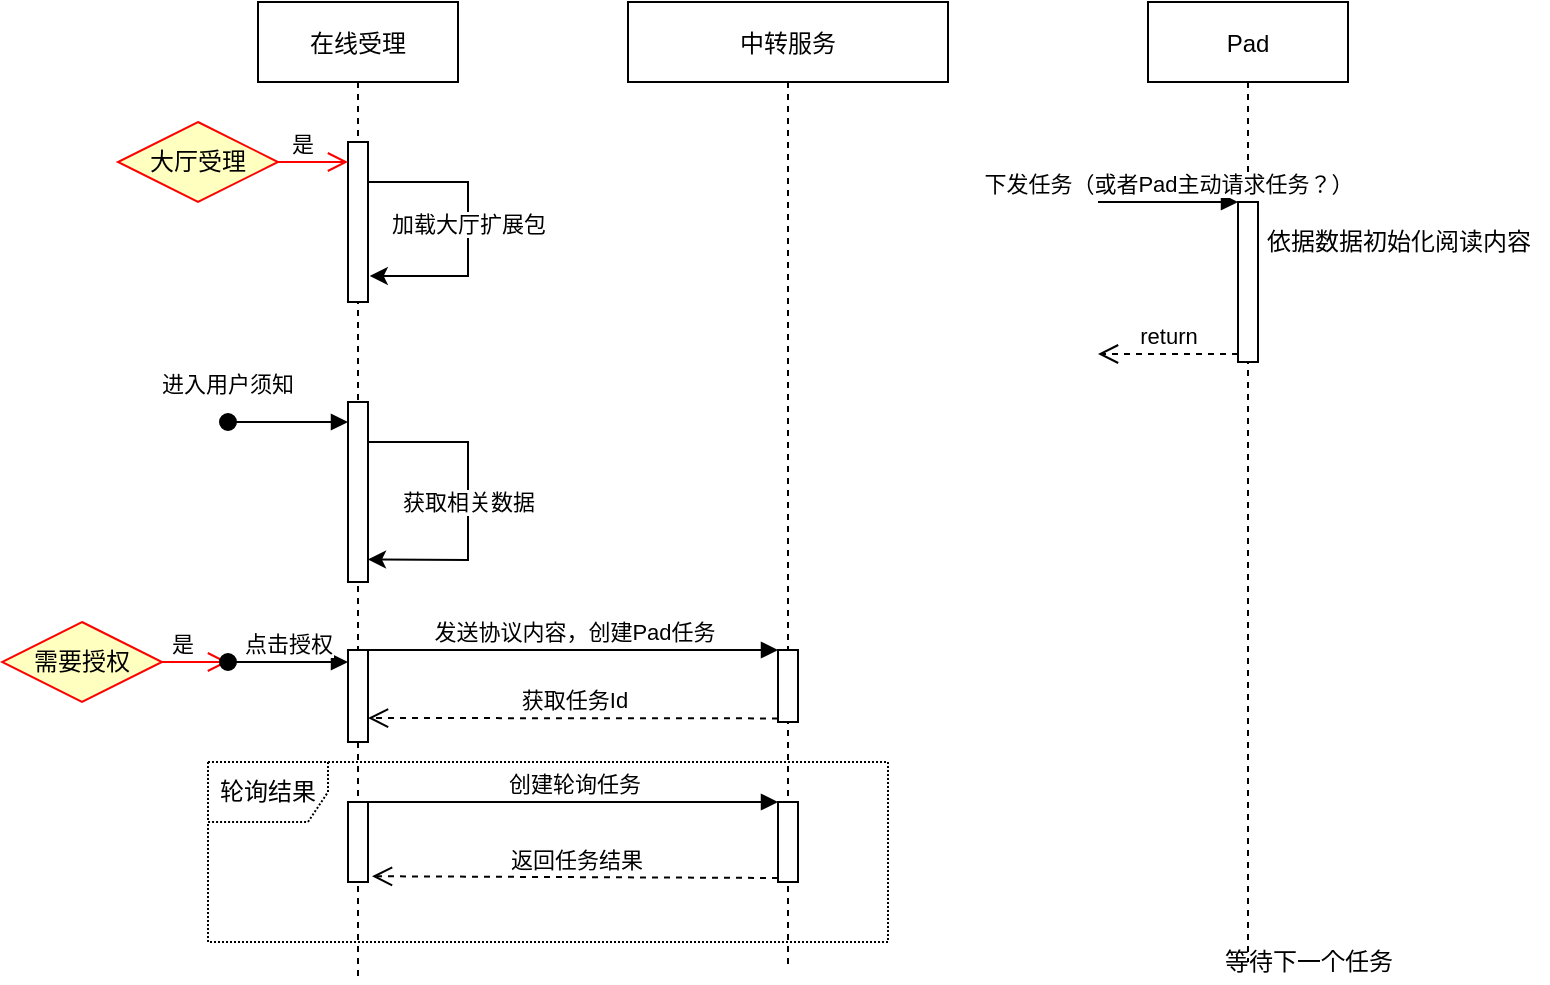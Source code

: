 <mxfile version="16.1.2" type="github">
  <diagram id="kgpKYQtTHZ0yAKxKKP6v" name="Page-1">
    <mxGraphModel dx="1038" dy="667" grid="1" gridSize="10" guides="1" tooltips="1" connect="1" arrows="1" fold="1" page="1" pageScale="1" pageWidth="850" pageHeight="1100" math="0" shadow="0">
      <root>
        <mxCell id="0" />
        <mxCell id="1" parent="0" />
        <mxCell id="3nuBFxr9cyL0pnOWT2aG-1" value="在线受理" style="shape=umlLifeline;perimeter=lifelinePerimeter;container=1;collapsible=0;recursiveResize=0;rounded=0;shadow=0;strokeWidth=1;" parent="1" vertex="1">
          <mxGeometry x="185" y="100" width="100" height="490" as="geometry" />
        </mxCell>
        <mxCell id="3nuBFxr9cyL0pnOWT2aG-2" value="" style="points=[];perimeter=orthogonalPerimeter;rounded=0;shadow=0;strokeWidth=1;" parent="3nuBFxr9cyL0pnOWT2aG-1" vertex="1">
          <mxGeometry x="45" y="200" width="10" height="90" as="geometry" />
        </mxCell>
        <mxCell id="3nuBFxr9cyL0pnOWT2aG-3" value="进入用户须知" style="verticalAlign=bottom;startArrow=oval;endArrow=block;startSize=8;shadow=0;strokeWidth=1;" parent="3nuBFxr9cyL0pnOWT2aG-1" target="3nuBFxr9cyL0pnOWT2aG-2" edge="1">
          <mxGeometry x="-1" y="10" relative="1" as="geometry">
            <mxPoint x="-15" y="210" as="sourcePoint" />
            <mxPoint as="offset" />
          </mxGeometry>
        </mxCell>
        <mxCell id="sGcyBA6yyYtashd6jMn5-17" value="" style="html=1;points=[];perimeter=orthogonalPerimeter;" vertex="1" parent="3nuBFxr9cyL0pnOWT2aG-1">
          <mxGeometry x="45" y="70" width="10" height="80" as="geometry" />
        </mxCell>
        <mxCell id="sGcyBA6yyYtashd6jMn5-31" value="" style="endArrow=classic;html=1;rounded=0;entryX=1.088;entryY=0.837;entryDx=0;entryDy=0;entryPerimeter=0;" edge="1" parent="3nuBFxr9cyL0pnOWT2aG-1" target="sGcyBA6yyYtashd6jMn5-17">
          <mxGeometry width="50" height="50" relative="1" as="geometry">
            <mxPoint x="55" y="90" as="sourcePoint" />
            <mxPoint x="145" y="90" as="targetPoint" />
            <Array as="points">
              <mxPoint x="105" y="90" />
              <mxPoint x="105" y="137" />
            </Array>
          </mxGeometry>
        </mxCell>
        <mxCell id="sGcyBA6yyYtashd6jMn5-32" value="加载大厅扩展包" style="edgeLabel;html=1;align=center;verticalAlign=middle;resizable=0;points=[];" vertex="1" connectable="0" parent="sGcyBA6yyYtashd6jMn5-31">
          <mxGeometry x="-0.027" relative="1" as="geometry">
            <mxPoint as="offset" />
          </mxGeometry>
        </mxCell>
        <mxCell id="sGcyBA6yyYtashd6jMn5-33" value="获取相关数据" style="endArrow=classic;html=1;rounded=0;entryX=1;entryY=0.875;entryDx=0;entryDy=0;entryPerimeter=0;" edge="1" parent="3nuBFxr9cyL0pnOWT2aG-1" target="3nuBFxr9cyL0pnOWT2aG-2">
          <mxGeometry width="50" height="50" relative="1" as="geometry">
            <mxPoint x="55" y="220" as="sourcePoint" />
            <mxPoint x="145" y="220" as="targetPoint" />
            <Array as="points">
              <mxPoint x="105" y="220" />
              <mxPoint x="105" y="279" />
            </Array>
          </mxGeometry>
        </mxCell>
        <mxCell id="sGcyBA6yyYtashd6jMn5-42" value="" style="html=1;points=[];perimeter=orthogonalPerimeter;" vertex="1" parent="3nuBFxr9cyL0pnOWT2aG-1">
          <mxGeometry x="45" y="324" width="10" height="46" as="geometry" />
        </mxCell>
        <mxCell id="sGcyBA6yyYtashd6jMn5-50" value="" style="html=1;points=[];perimeter=orthogonalPerimeter;" vertex="1" parent="3nuBFxr9cyL0pnOWT2aG-1">
          <mxGeometry x="45" y="400" width="10" height="40" as="geometry" />
        </mxCell>
        <mxCell id="3nuBFxr9cyL0pnOWT2aG-5" value="Pad" style="shape=umlLifeline;perimeter=lifelinePerimeter;container=1;collapsible=0;recursiveResize=0;rounded=0;shadow=0;strokeWidth=1;" parent="1" vertex="1">
          <mxGeometry x="630" y="100" width="100" height="480" as="geometry" />
        </mxCell>
        <mxCell id="sGcyBA6yyYtashd6jMn5-53" value="" style="html=1;points=[];perimeter=orthogonalPerimeter;" vertex="1" parent="3nuBFxr9cyL0pnOWT2aG-5">
          <mxGeometry x="45" y="100" width="10" height="80" as="geometry" />
        </mxCell>
        <mxCell id="sGcyBA6yyYtashd6jMn5-54" value="下发任务（或者Pad主动请求任务？）" style="html=1;verticalAlign=bottom;endArrow=block;entryX=0;entryY=0;rounded=0;" edge="1" target="sGcyBA6yyYtashd6jMn5-53" parent="3nuBFxr9cyL0pnOWT2aG-5">
          <mxGeometry relative="1" as="geometry">
            <mxPoint x="-25" y="100" as="sourcePoint" />
          </mxGeometry>
        </mxCell>
        <mxCell id="sGcyBA6yyYtashd6jMn5-55" value="return" style="html=1;verticalAlign=bottom;endArrow=open;dashed=1;endSize=8;exitX=0;exitY=0.95;rounded=0;" edge="1" source="sGcyBA6yyYtashd6jMn5-53" parent="3nuBFxr9cyL0pnOWT2aG-5">
          <mxGeometry relative="1" as="geometry">
            <mxPoint x="-25" y="176" as="targetPoint" />
          </mxGeometry>
        </mxCell>
        <mxCell id="sGcyBA6yyYtashd6jMn5-6" value="中转服务" style="shape=umlLifeline;perimeter=lifelinePerimeter;container=1;collapsible=0;recursiveResize=0;rounded=0;shadow=0;strokeWidth=1;" vertex="1" parent="1">
          <mxGeometry x="370" y="100" width="160" height="484" as="geometry" />
        </mxCell>
        <mxCell id="sGcyBA6yyYtashd6jMn5-43" value="" style="html=1;points=[];perimeter=orthogonalPerimeter;" vertex="1" parent="sGcyBA6yyYtashd6jMn5-6">
          <mxGeometry x="75" y="324" width="10" height="36" as="geometry" />
        </mxCell>
        <mxCell id="sGcyBA6yyYtashd6jMn5-47" value="" style="html=1;points=[];perimeter=orthogonalPerimeter;" vertex="1" parent="sGcyBA6yyYtashd6jMn5-6">
          <mxGeometry x="75" y="400" width="10" height="40" as="geometry" />
        </mxCell>
        <mxCell id="sGcyBA6yyYtashd6jMn5-52" value="轮询结果" style="shape=umlFrame;whiteSpace=wrap;html=1;dashed=1;dashPattern=1 1;" vertex="1" parent="sGcyBA6yyYtashd6jMn5-6">
          <mxGeometry x="-210" y="380" width="340" height="90" as="geometry" />
        </mxCell>
        <mxCell id="sGcyBA6yyYtashd6jMn5-25" value="大厅受理" style="rhombus;whiteSpace=wrap;html=1;fillColor=#ffffc0;strokeColor=#ff0000;" vertex="1" parent="1">
          <mxGeometry x="115" y="160" width="80" height="40" as="geometry" />
        </mxCell>
        <mxCell id="sGcyBA6yyYtashd6jMn5-26" value="是" style="edgeStyle=orthogonalEdgeStyle;html=1;align=left;verticalAlign=bottom;endArrow=open;endSize=8;strokeColor=#ff0000;rounded=0;" edge="1" source="sGcyBA6yyYtashd6jMn5-25" parent="1">
          <mxGeometry x="-0.714" relative="1" as="geometry">
            <mxPoint x="230" y="180" as="targetPoint" />
            <mxPoint as="offset" />
          </mxGeometry>
        </mxCell>
        <mxCell id="sGcyBA6yyYtashd6jMn5-37" value="需要授权" style="rhombus;whiteSpace=wrap;html=1;fillColor=#ffffc0;strokeColor=#ff0000;" vertex="1" parent="1">
          <mxGeometry x="57" y="410" width="80" height="40" as="geometry" />
        </mxCell>
        <mxCell id="sGcyBA6yyYtashd6jMn5-38" value="是" style="edgeStyle=orthogonalEdgeStyle;html=1;align=left;verticalAlign=bottom;endArrow=open;endSize=8;strokeColor=#ff0000;rounded=0;" edge="1" source="sGcyBA6yyYtashd6jMn5-37" parent="1">
          <mxGeometry x="-0.818" relative="1" as="geometry">
            <mxPoint x="170" y="430" as="targetPoint" />
            <mxPoint as="offset" />
          </mxGeometry>
        </mxCell>
        <mxCell id="sGcyBA6yyYtashd6jMn5-41" value="点击授权" style="html=1;verticalAlign=bottom;startArrow=oval;startFill=1;endArrow=block;startSize=8;rounded=0;" edge="1" parent="1">
          <mxGeometry width="60" relative="1" as="geometry">
            <mxPoint x="170" y="430" as="sourcePoint" />
            <mxPoint x="230" y="430" as="targetPoint" />
            <mxPoint as="offset" />
          </mxGeometry>
        </mxCell>
        <mxCell id="sGcyBA6yyYtashd6jMn5-44" value="发送协议内容，创建Pad任务" style="html=1;verticalAlign=bottom;endArrow=block;entryX=0;entryY=0;rounded=0;" edge="1" target="sGcyBA6yyYtashd6jMn5-43" parent="1" source="sGcyBA6yyYtashd6jMn5-42">
          <mxGeometry relative="1" as="geometry">
            <mxPoint x="375" y="430" as="sourcePoint" />
          </mxGeometry>
        </mxCell>
        <mxCell id="sGcyBA6yyYtashd6jMn5-45" value="获取任务Id" style="html=1;verticalAlign=bottom;endArrow=open;dashed=1;endSize=8;exitX=0;exitY=0.95;rounded=0;" edge="1" source="sGcyBA6yyYtashd6jMn5-43" parent="1">
          <mxGeometry relative="1" as="geometry">
            <mxPoint x="240" y="458" as="targetPoint" />
          </mxGeometry>
        </mxCell>
        <mxCell id="sGcyBA6yyYtashd6jMn5-48" value="创建轮询任务" style="html=1;verticalAlign=bottom;endArrow=block;entryX=0;entryY=0;rounded=0;" edge="1" target="sGcyBA6yyYtashd6jMn5-47" parent="1">
          <mxGeometry relative="1" as="geometry">
            <mxPoint x="240" y="500" as="sourcePoint" />
          </mxGeometry>
        </mxCell>
        <mxCell id="sGcyBA6yyYtashd6jMn5-49" value="返回任务结果" style="html=1;verticalAlign=bottom;endArrow=open;dashed=1;endSize=8;exitX=0;exitY=0.95;rounded=0;entryX=1.2;entryY=0.928;entryDx=0;entryDy=0;entryPerimeter=0;" edge="1" source="sGcyBA6yyYtashd6jMn5-47" parent="1" target="sGcyBA6yyYtashd6jMn5-50">
          <mxGeometry relative="1" as="geometry">
            <mxPoint x="375" y="590" as="targetPoint" />
          </mxGeometry>
        </mxCell>
        <mxCell id="sGcyBA6yyYtashd6jMn5-56" value="依据数据初始化阅读内容" style="text;html=1;align=center;verticalAlign=middle;resizable=0;points=[];autosize=1;strokeColor=none;fillColor=none;" vertex="1" parent="1">
          <mxGeometry x="680" y="210" width="150" height="20" as="geometry" />
        </mxCell>
        <mxCell id="sGcyBA6yyYtashd6jMn5-57" value="等待下一个任务" style="text;html=1;align=center;verticalAlign=middle;resizable=0;points=[];autosize=1;strokeColor=none;fillColor=none;" vertex="1" parent="1">
          <mxGeometry x="660" y="570" width="100" height="20" as="geometry" />
        </mxCell>
      </root>
    </mxGraphModel>
  </diagram>
</mxfile>
